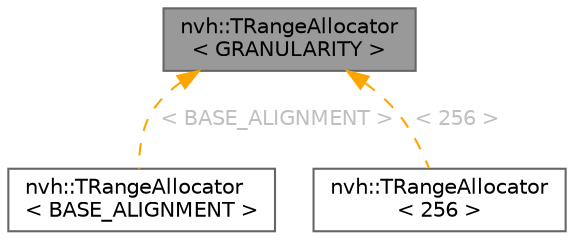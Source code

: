 digraph "nvh::TRangeAllocator&lt; GRANULARITY &gt;"
{
 // LATEX_PDF_SIZE
  bgcolor="transparent";
  edge [fontname=Helvetica,fontsize=10,labelfontname=Helvetica,labelfontsize=10];
  node [fontname=Helvetica,fontsize=10,shape=box,height=0.2,width=0.4];
  Node1 [id="Node000001",label="nvh::TRangeAllocator\l\< GRANULARITY \>",height=0.2,width=0.4,color="gray40", fillcolor="grey60", style="filled", fontcolor="black",tooltip=" "];
  Node1 -> Node2 [id="edge1_Node000001_Node000002",dir="back",color="orange",style="dashed",tooltip=" ",label=" \< BASE_ALIGNMENT \>",fontcolor="grey" ];
  Node2 [id="Node000002",label="nvh::TRangeAllocator\l\< BASE_ALIGNMENT \>",height=0.2,width=0.4,color="gray40", fillcolor="white", style="filled",URL="$classnvh_1_1_t_range_allocator.html",tooltip=" "];
  Node1 -> Node3 [id="edge2_Node000001_Node000003",dir="back",color="orange",style="dashed",tooltip=" ",label=" \< 256 \>",fontcolor="grey" ];
  Node3 [id="Node000003",label="nvh::TRangeAllocator\l\< 256 \>",height=0.2,width=0.4,color="gray40", fillcolor="white", style="filled",URL="$classnvh_1_1_t_range_allocator.html",tooltip=" "];
}
